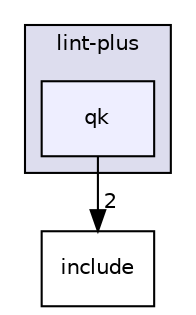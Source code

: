 digraph "qk" {
  compound=true
  node [ fontsize="10", fontname="Helvetica"];
  edge [ labelfontsize="10", labelfontname="Helvetica"];
  subgraph clusterdir_da0690fd3d8bf355097a66de93f1d482 {
    graph [ bgcolor="#ddddee", pencolor="black", label="lint-plus" fontname="Helvetica", fontsize="10", URL="dir_da0690fd3d8bf355097a66de93f1d482.html"]
  dir_9e9405e52c737dd5fa914d72d70513a1 [shape=box, label="qk", style="filled", fillcolor="#eeeeff", pencolor="black", URL="dir_9e9405e52c737dd5fa914d72d70513a1.html"];
  }
  dir_9b55b230f41344f00f9f1f35be51edc6 [shape=box label="include" URL="dir_9b55b230f41344f00f9f1f35be51edc6.html"];
  dir_9e9405e52c737dd5fa914d72d70513a1->dir_9b55b230f41344f00f9f1f35be51edc6 [headlabel="2", labeldistance=1.5 headhref="dir_000008_000005.html"];
}
